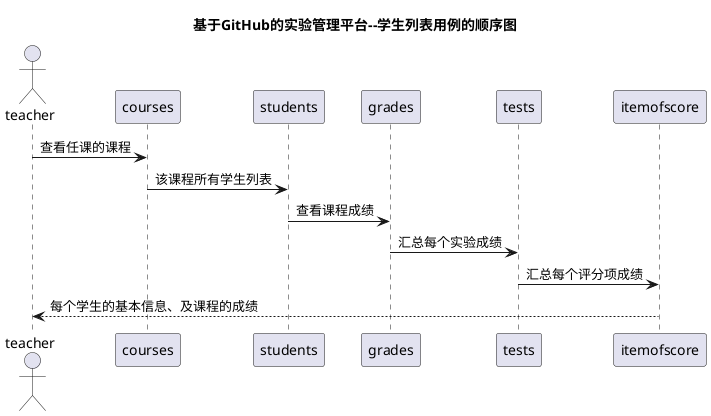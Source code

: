 @startuml
title 基于GitHub的实验管理平台--学生列表用例的顺序图
actor teacher
teacher -> courses: 查看任课的课程
courses -> students: 该课程所有学生列表
students -> grades:查看课程成绩
grades -> tests:汇总每个实验成绩
tests -> itemofscore:汇总每个评分项成绩
itemofscore --> teacher:每个学生的基本信息、及课程的成绩

/'
skinparam sequenceParticipant underline
actor ": Librarian"
activate ": Librarian"

": Librarian" ->": Reader":verifyReaders()
activate ": Reader"
deactivate ": Reader"
": Librarian" ->": Reader":getInformation()

activate ": Reader"
deactivate ": Reader"
": Librarian" ->": Resource":getResource()
activate ": Resource"
": Resource" -> ": Collection":queryResKinds()
activate ": Collection"
deactivate ": Collection"
deactivate ": Resource"

": Librarian" ->": BorrowRecords":creaLendRecords()
activate ": BorrowRecords"
deactivate ": BorrowRecords"
": Librarian" ->": Resource":lendResource()
activate ": Resource"

": Resource" ->": Collection":reduceBorrNum()
activate ": Collection"
deactivate ": Collection"
deactivate ": Resource"
": Librarian" ->": Reader":reduceMaxLend()
activate ": Reader"
deactivate ": Reader"

": Librarian"->": BorrowRecords":printlendList()
activate ": BorrowRecords"
deactivate ": BorrowRecords"
deactivate ": Librarian"
'/

@enduml